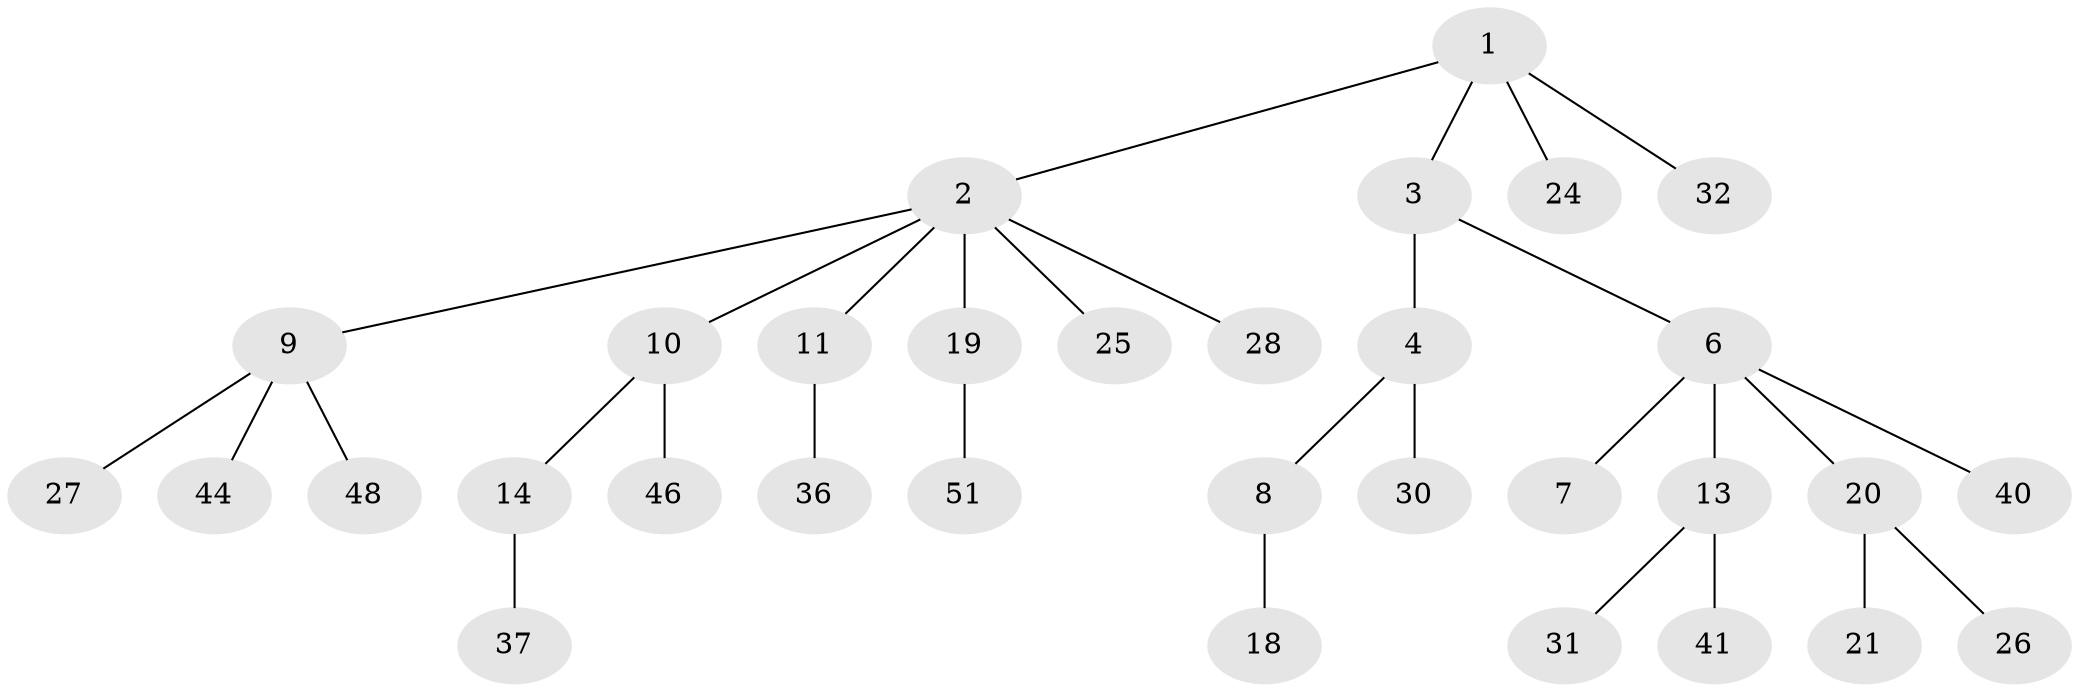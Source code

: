 // Generated by graph-tools (version 1.1) at 2025/24/03/03/25 07:24:05]
// undirected, 32 vertices, 31 edges
graph export_dot {
graph [start="1"]
  node [color=gray90,style=filled];
  1;
  2 [super="+5"];
  3 [super="+42"];
  4 [super="+23"];
  6;
  7 [super="+45"];
  8;
  9 [super="+17"];
  10 [super="+12"];
  11 [super="+16"];
  13 [super="+15"];
  14 [super="+29"];
  18 [super="+33"];
  19 [super="+47"];
  20 [super="+22"];
  21;
  24 [super="+50"];
  25 [super="+39"];
  26 [super="+43"];
  27 [super="+34"];
  28 [super="+35"];
  30;
  31 [super="+38"];
  32 [super="+49"];
  36;
  37;
  40 [super="+52"];
  41;
  44;
  46;
  48;
  51;
  1 -- 2;
  1 -- 3;
  1 -- 24;
  1 -- 32;
  2 -- 10;
  2 -- 25;
  2 -- 19;
  2 -- 9;
  2 -- 11;
  2 -- 28;
  3 -- 4;
  3 -- 6;
  4 -- 8;
  4 -- 30;
  6 -- 7;
  6 -- 13;
  6 -- 20;
  6 -- 40;
  8 -- 18;
  9 -- 27;
  9 -- 44;
  9 -- 48;
  10 -- 14;
  10 -- 46;
  11 -- 36;
  13 -- 41;
  13 -- 31;
  14 -- 37;
  19 -- 51;
  20 -- 21;
  20 -- 26;
}
